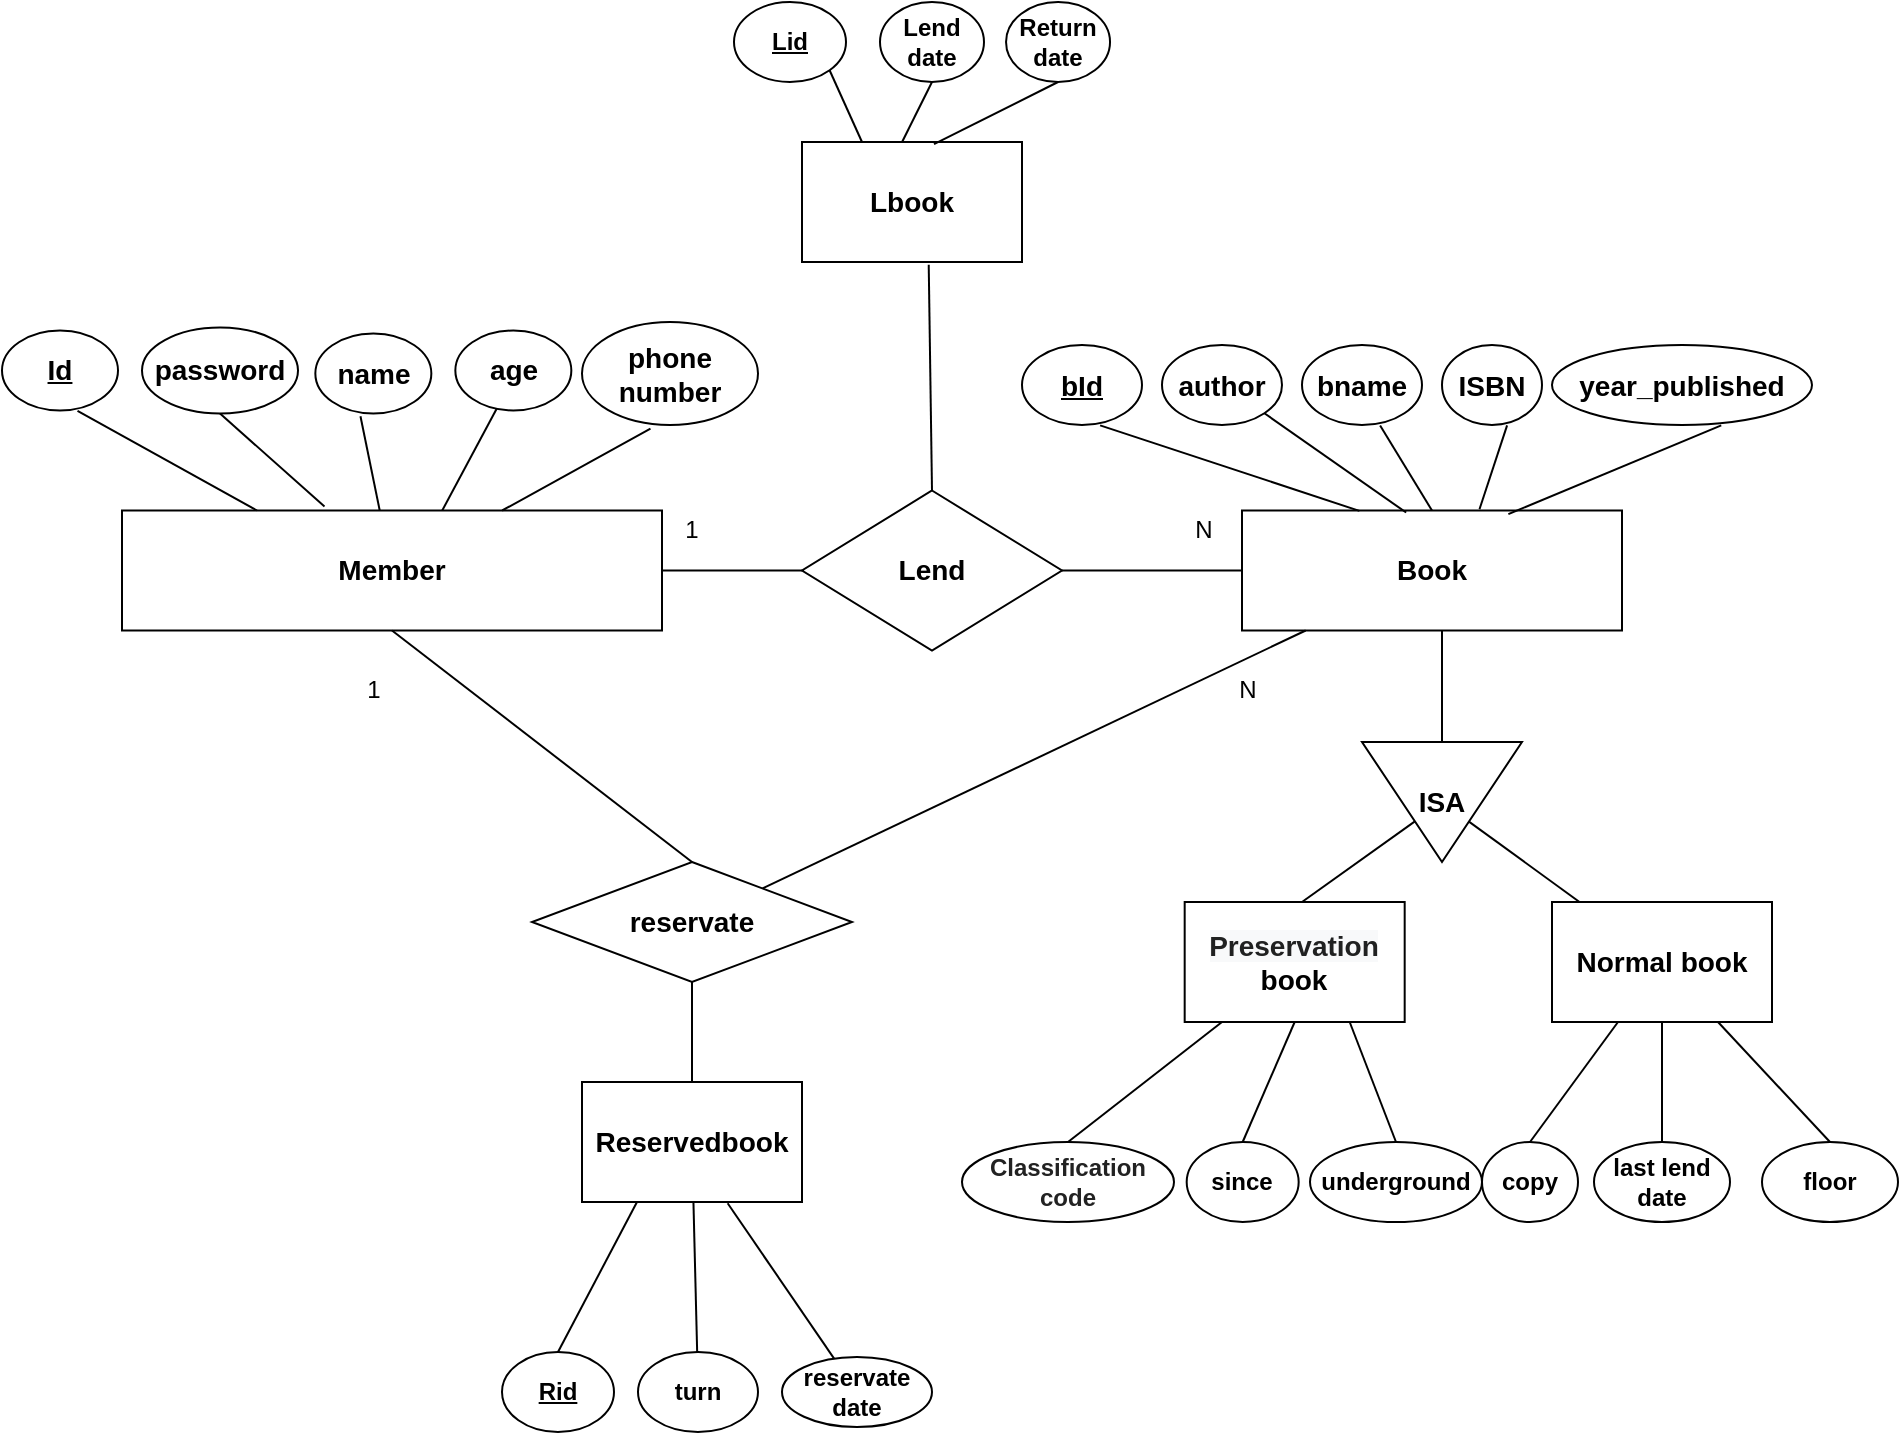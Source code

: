 <mxfile version="13.7.9" type="github">
  <diagram id="R2lEEEUBdFMjLlhIrx00" name="Page-1">
    <mxGraphModel dx="680" dy="727" grid="1" gridSize="10" guides="1" tooltips="1" connect="1" arrows="1" fold="1" page="1" pageScale="1" pageWidth="850" pageHeight="1100" math="0" shadow="0" extFonts="Permanent Marker^https://fonts.googleapis.com/css?family=Permanent+Marker">
      <root>
        <mxCell id="0" />
        <mxCell id="1" parent="0" />
        <mxCell id="YOg1Quj3FaW0oakPer5X-5" value="&lt;span style=&quot;font-size: 14px&quot;&gt;&lt;b&gt;Member&lt;/b&gt;&lt;/span&gt;" style="rounded=0;whiteSpace=wrap;html=1;" parent="1" vertex="1">
          <mxGeometry x="80" y="334.25" width="270" height="60" as="geometry" />
        </mxCell>
        <mxCell id="YOg1Quj3FaW0oakPer5X-7" value="" style="endArrow=none;html=1;entryX=0.651;entryY=1.005;entryDx=0;entryDy=0;entryPerimeter=0;exitX=0.25;exitY=0;exitDx=0;exitDy=0;" parent="1" source="YOg1Quj3FaW0oakPer5X-5" target="YOg1Quj3FaW0oakPer5X-8" edge="1">
          <mxGeometry width="50" height="50" relative="1" as="geometry">
            <mxPoint x="92.58" y="325.27" as="sourcePoint" />
            <mxPoint x="90" y="284.25" as="targetPoint" />
            <Array as="points" />
          </mxGeometry>
        </mxCell>
        <mxCell id="YOg1Quj3FaW0oakPer5X-8" value="&lt;b&gt;&lt;u&gt;&lt;font style=&quot;font-size: 14px&quot;&gt;Id&lt;/font&gt;&lt;/u&gt;&lt;/b&gt;" style="ellipse;whiteSpace=wrap;html=1;" parent="1" vertex="1">
          <mxGeometry x="20" y="244.25" width="58" height="40" as="geometry" />
        </mxCell>
        <mxCell id="YOg1Quj3FaW0oakPer5X-9" value="" style="endArrow=none;html=1;exitX=0.375;exitY=-0.033;exitDx=0;exitDy=0;entryX=0.5;entryY=1;entryDx=0;entryDy=0;exitPerimeter=0;" parent="1" source="YOg1Quj3FaW0oakPer5X-5" target="YOg1Quj3FaW0oakPer5X-10" edge="1">
          <mxGeometry width="50" height="50" relative="1" as="geometry">
            <mxPoint x="122.46" y="324.25" as="sourcePoint" />
            <mxPoint x="170" y="287.25" as="targetPoint" />
            <Array as="points" />
          </mxGeometry>
        </mxCell>
        <mxCell id="YOg1Quj3FaW0oakPer5X-10" value="&lt;b&gt;&lt;font style=&quot;font-size: 14px&quot;&gt;password&lt;/font&gt;&lt;/b&gt;" style="ellipse;whiteSpace=wrap;html=1;" parent="1" vertex="1">
          <mxGeometry x="90" y="242.75" width="78" height="43" as="geometry" />
        </mxCell>
        <mxCell id="YOg1Quj3FaW0oakPer5X-11" value="" style="endArrow=none;html=1;entryX=0.389;entryY=1.035;entryDx=0;entryDy=0;entryPerimeter=0;" parent="1" source="YOg1Quj3FaW0oakPer5X-5" target="YOg1Quj3FaW0oakPer5X-12" edge="1">
          <mxGeometry width="50" height="50" relative="1" as="geometry">
            <mxPoint x="169.997" y="324.25" as="sourcePoint" />
            <mxPoint x="226.67" y="284.25" as="targetPoint" />
          </mxGeometry>
        </mxCell>
        <mxCell id="YOg1Quj3FaW0oakPer5X-12" value="&lt;font style=&quot;font-size: 14px&quot;&gt;&lt;b&gt;name&lt;/b&gt;&lt;/font&gt;" style="ellipse;whiteSpace=wrap;html=1;" parent="1" vertex="1">
          <mxGeometry x="176.67" y="245.75" width="58" height="40" as="geometry" />
        </mxCell>
        <mxCell id="YOg1Quj3FaW0oakPer5X-16" value="" style="endArrow=none;html=1;exitX=0.593;exitY=0;exitDx=0;exitDy=0;entryX=0.362;entryY=0.963;entryDx=0;entryDy=0;entryPerimeter=0;exitPerimeter=0;" parent="1" source="YOg1Quj3FaW0oakPer5X-5" target="YOg1Quj3FaW0oakPer5X-17" edge="1">
          <mxGeometry width="50" height="50" relative="1" as="geometry">
            <mxPoint x="191.67" y="324.25" as="sourcePoint" />
            <mxPoint x="270" y="285.25" as="targetPoint" />
          </mxGeometry>
        </mxCell>
        <mxCell id="YOg1Quj3FaW0oakPer5X-17" value="&lt;font style=&quot;font-size: 14px&quot;&gt;&lt;b&gt;age&lt;/b&gt;&lt;/font&gt;" style="ellipse;whiteSpace=wrap;html=1;" parent="1" vertex="1">
          <mxGeometry x="246.67" y="244.25" width="58" height="40" as="geometry" />
        </mxCell>
        <mxCell id="YOg1Quj3FaW0oakPer5X-20" value="" style="endArrow=none;html=1;entryX=0.389;entryY=1.035;entryDx=0;entryDy=0;entryPerimeter=0;exitX=0.704;exitY=0;exitDx=0;exitDy=0;exitPerimeter=0;" parent="1" source="YOg1Quj3FaW0oakPer5X-5" target="YOg1Quj3FaW0oakPer5X-21" edge="1">
          <mxGeometry width="50" height="50" relative="1" as="geometry">
            <mxPoint x="320.61" y="334.25" as="sourcePoint" />
            <mxPoint x="370" y="284.25" as="targetPoint" />
          </mxGeometry>
        </mxCell>
        <mxCell id="YOg1Quj3FaW0oakPer5X-21" value="&lt;font style=&quot;font-size: 14px&quot;&gt;&lt;b&gt;phone&lt;br&gt;number&lt;br&gt;&lt;/b&gt;&lt;/font&gt;" style="ellipse;whiteSpace=wrap;html=1;" parent="1" vertex="1">
          <mxGeometry x="310" y="240" width="88" height="51.5" as="geometry" />
        </mxCell>
        <mxCell id="YOg1Quj3FaW0oakPer5X-25" value="&lt;b style=&quot;font-size: 14px&quot;&gt;Lend&lt;/b&gt;" style="rhombus;whiteSpace=wrap;html=1;" parent="1" vertex="1">
          <mxGeometry x="420" y="324.25" width="130" height="80" as="geometry" />
        </mxCell>
        <mxCell id="YOg1Quj3FaW0oakPer5X-26" value="" style="endArrow=none;html=1;entryX=0;entryY=0.5;entryDx=0;entryDy=0;exitX=1;exitY=0.5;exitDx=0;exitDy=0;fontStyle=1" parent="1" source="YOg1Quj3FaW0oakPer5X-5" target="YOg1Quj3FaW0oakPer5X-25" edge="1">
          <mxGeometry width="50" height="50" relative="1" as="geometry">
            <mxPoint x="370" y="384.25" as="sourcePoint" />
            <mxPoint x="420" y="334.25" as="targetPoint" />
          </mxGeometry>
        </mxCell>
        <mxCell id="YOg1Quj3FaW0oakPer5X-27" value="" style="endArrow=none;html=1;exitX=1;exitY=0.5;exitDx=0;exitDy=0;entryX=0;entryY=0.5;entryDx=0;entryDy=0;" parent="1" source="YOg1Quj3FaW0oakPer5X-25" target="YOg1Quj3FaW0oakPer5X-29" edge="1">
          <mxGeometry width="50" height="50" relative="1" as="geometry">
            <mxPoint x="590" y="434.25" as="sourcePoint" />
            <mxPoint x="640" y="364.25" as="targetPoint" />
          </mxGeometry>
        </mxCell>
        <mxCell id="YOg1Quj3FaW0oakPer5X-29" value="&lt;span style=&quot;font-size: 14px&quot;&gt;&lt;b&gt;Book&lt;/b&gt;&lt;/span&gt;" style="rounded=0;whiteSpace=wrap;html=1;" parent="1" vertex="1">
          <mxGeometry x="640" y="334.25" width="190" height="60" as="geometry" />
        </mxCell>
        <mxCell id="YOg1Quj3FaW0oakPer5X-31" value="" style="endArrow=none;html=1;entryX=0.651;entryY=1.005;entryDx=0;entryDy=0;entryPerimeter=0;exitX=0.309;exitY=0.003;exitDx=0;exitDy=0;exitPerimeter=0;" parent="1" source="YOg1Quj3FaW0oakPer5X-29" target="YOg1Quj3FaW0oakPer5X-32" edge="1">
          <mxGeometry width="50" height="50" relative="1" as="geometry">
            <mxPoint x="697.5" y="334.25" as="sourcePoint" />
            <mxPoint x="640" y="284.25" as="targetPoint" />
            <Array as="points" />
          </mxGeometry>
        </mxCell>
        <mxCell id="YOg1Quj3FaW0oakPer5X-32" value="&lt;b&gt;&lt;u&gt;&lt;font style=&quot;font-size: 14px&quot;&gt;bId&lt;/font&gt;&lt;/u&gt;&lt;/b&gt;" style="ellipse;whiteSpace=wrap;html=1;" parent="1" vertex="1">
          <mxGeometry x="530" y="251.5" width="60" height="40" as="geometry" />
        </mxCell>
        <mxCell id="YOg1Quj3FaW0oakPer5X-35" value="1" style="text;html=1;strokeColor=none;fillColor=none;align=center;verticalAlign=middle;whiteSpace=wrap;rounded=0;" parent="1" vertex="1">
          <mxGeometry x="354" y="334.25" width="22" height="20" as="geometry" />
        </mxCell>
        <mxCell id="YOg1Quj3FaW0oakPer5X-36" value="N" style="text;html=1;strokeColor=none;fillColor=none;align=center;verticalAlign=middle;whiteSpace=wrap;rounded=0;" parent="1" vertex="1">
          <mxGeometry x="610" y="334.25" width="22" height="20" as="geometry" />
        </mxCell>
        <mxCell id="YOg1Quj3FaW0oakPer5X-38" value="" style="endArrow=none;html=1;entryX=0;entryY=0;entryDx=0;entryDy=0;exitX=0.432;exitY=0.017;exitDx=0;exitDy=0;exitPerimeter=0;" parent="1" source="YOg1Quj3FaW0oakPer5X-29" target="YOg1Quj3FaW0oakPer5X-39" edge="1">
          <mxGeometry width="50" height="50" relative="1" as="geometry">
            <mxPoint x="803.15" y="335.45" as="sourcePoint" />
            <mxPoint x="730" y="284.25" as="targetPoint" />
            <Array as="points" />
          </mxGeometry>
        </mxCell>
        <mxCell id="YOg1Quj3FaW0oakPer5X-39" value="&lt;span style=&quot;font-size: 14px&quot;&gt;&lt;b&gt;author&lt;/b&gt;&lt;/span&gt;" style="ellipse;whiteSpace=wrap;html=1;direction=west;" parent="1" vertex="1">
          <mxGeometry x="600" y="251.5" width="60" height="40" as="geometry" />
        </mxCell>
        <mxCell id="YOg1Quj3FaW0oakPer5X-40" value="" style="endArrow=none;html=1;entryX=0.651;entryY=1.005;entryDx=0;entryDy=0;entryPerimeter=0;exitX=0.5;exitY=0;exitDx=0;exitDy=0;" parent="1" source="YOg1Quj3FaW0oakPer5X-29" target="YOg1Quj3FaW0oakPer5X-41" edge="1">
          <mxGeometry width="50" height="50" relative="1" as="geometry">
            <mxPoint x="893.15" y="329.7" as="sourcePoint" />
            <mxPoint x="820" y="278.5" as="targetPoint" />
            <Array as="points" />
          </mxGeometry>
        </mxCell>
        <mxCell id="YOg1Quj3FaW0oakPer5X-41" value="&lt;span style=&quot;font-size: 14px&quot;&gt;&lt;b&gt;bname&lt;/b&gt;&lt;/span&gt;" style="ellipse;whiteSpace=wrap;html=1;" parent="1" vertex="1">
          <mxGeometry x="670" y="251.5" width="60" height="40" as="geometry" />
        </mxCell>
        <mxCell id="YOg1Quj3FaW0oakPer5X-44" value="" style="endArrow=none;html=1;entryX=0.651;entryY=1.005;entryDx=0;entryDy=0;entryPerimeter=0;exitX=0.625;exitY=-0.01;exitDx=0;exitDy=0;exitPerimeter=0;" parent="1" source="YOg1Quj3FaW0oakPer5X-29" target="YOg1Quj3FaW0oakPer5X-45" edge="1">
          <mxGeometry width="50" height="50" relative="1" as="geometry">
            <mxPoint x="825" y="334.25" as="sourcePoint" />
            <mxPoint x="910" y="278.5" as="targetPoint" />
            <Array as="points" />
          </mxGeometry>
        </mxCell>
        <mxCell id="YOg1Quj3FaW0oakPer5X-45" value="&lt;span style=&quot;font-size: 14px&quot;&gt;&lt;b&gt;ISBN&lt;/b&gt;&lt;/span&gt;" style="ellipse;whiteSpace=wrap;html=1;" parent="1" vertex="1">
          <mxGeometry x="740" y="251.5" width="50" height="40" as="geometry" />
        </mxCell>
        <mxCell id="YOg1Quj3FaW0oakPer5X-46" value="" style="endArrow=none;html=1;entryX=0.651;entryY=1.005;entryDx=0;entryDy=0;entryPerimeter=0;exitX=0.701;exitY=0.03;exitDx=0;exitDy=0;exitPerimeter=0;" parent="1" source="YOg1Quj3FaW0oakPer5X-29" target="YOg1Quj3FaW0oakPer5X-47" edge="1">
          <mxGeometry width="50" height="50" relative="1" as="geometry">
            <mxPoint x="825" y="331.25" as="sourcePoint" />
            <mxPoint x="910" y="275.5" as="targetPoint" />
            <Array as="points" />
          </mxGeometry>
        </mxCell>
        <mxCell id="YOg1Quj3FaW0oakPer5X-47" value="&lt;span style=&quot;font-size: 14px&quot;&gt;&lt;b&gt;year_published&lt;/b&gt;&lt;/span&gt;" style="ellipse;whiteSpace=wrap;html=1;" parent="1" vertex="1">
          <mxGeometry x="795" y="251.5" width="130" height="40" as="geometry" />
        </mxCell>
        <mxCell id="YOg1Quj3FaW0oakPer5X-50" value="" style="endArrow=none;html=1;exitX=0.5;exitY=0;exitDx=0;exitDy=0;entryX=0.576;entryY=1.023;entryDx=0;entryDy=0;entryPerimeter=0;" parent="1" source="YOg1Quj3FaW0oakPer5X-25" target="YOg1Quj3FaW0oakPer5X-51" edge="1">
          <mxGeometry width="50" height="50" relative="1" as="geometry">
            <mxPoint x="490" y="320" as="sourcePoint" />
            <mxPoint x="485" y="220" as="targetPoint" />
          </mxGeometry>
        </mxCell>
        <mxCell id="YOg1Quj3FaW0oakPer5X-51" value="&lt;font style=&quot;font-size: 14px&quot;&gt;&lt;b&gt;Lbook&lt;/b&gt;&lt;/font&gt;" style="rounded=0;whiteSpace=wrap;html=1;" parent="1" vertex="1">
          <mxGeometry x="420" y="150" width="110" height="60" as="geometry" />
        </mxCell>
        <mxCell id="YOg1Quj3FaW0oakPer5X-52" value="" style="endArrow=none;html=1;exitX=0.25;exitY=0;exitDx=0;exitDy=0;entryX=1;entryY=1;entryDx=0;entryDy=0;" parent="1" target="YOg1Quj3FaW0oakPer5X-54" edge="1">
          <mxGeometry width="50" height="50" relative="1" as="geometry">
            <mxPoint x="450" y="150" as="sourcePoint" />
            <mxPoint x="362.5" y="110" as="targetPoint" />
          </mxGeometry>
        </mxCell>
        <mxCell id="YOg1Quj3FaW0oakPer5X-54" value="&lt;b&gt;&lt;u&gt;Lid&lt;/u&gt;&lt;/b&gt;" style="ellipse;whiteSpace=wrap;html=1;" parent="1" vertex="1">
          <mxGeometry x="386" y="80" width="56" height="40" as="geometry" />
        </mxCell>
        <mxCell id="YOg1Quj3FaW0oakPer5X-59" value="" style="endArrow=none;html=1;exitX=0.455;exitY=0;exitDx=0;exitDy=0;exitPerimeter=0;entryX=0.5;entryY=1;entryDx=0;entryDy=0;" parent="1" source="YOg1Quj3FaW0oakPer5X-51" target="YOg1Quj3FaW0oakPer5X-60" edge="1">
          <mxGeometry width="50" height="50" relative="1" as="geometry">
            <mxPoint x="475.98" y="157.78" as="sourcePoint" />
            <mxPoint x="438.75" y="120" as="targetPoint" />
          </mxGeometry>
        </mxCell>
        <mxCell id="YOg1Quj3FaW0oakPer5X-60" value="&lt;b&gt;Lend date&lt;/b&gt;" style="ellipse;whiteSpace=wrap;html=1;" parent="1" vertex="1">
          <mxGeometry x="459" y="80" width="52" height="40" as="geometry" />
        </mxCell>
        <mxCell id="YOg1Quj3FaW0oakPer5X-61" value="" style="endArrow=none;html=1;exitX=0.6;exitY=0.017;exitDx=0;exitDy=0;exitPerimeter=0;entryX=0.5;entryY=1;entryDx=0;entryDy=0;" parent="1" source="YOg1Quj3FaW0oakPer5X-51" target="YOg1Quj3FaW0oakPer5X-62" edge="1">
          <mxGeometry width="50" height="50" relative="1" as="geometry">
            <mxPoint x="590" y="147.78" as="sourcePoint" />
            <mxPoint x="552.77" y="110" as="targetPoint" />
          </mxGeometry>
        </mxCell>
        <mxCell id="YOg1Quj3FaW0oakPer5X-62" value="&lt;b&gt;Return&lt;br&gt;date&lt;/b&gt;" style="ellipse;whiteSpace=wrap;html=1;" parent="1" vertex="1">
          <mxGeometry x="522.02" y="80" width="52" height="40" as="geometry" />
        </mxCell>
        <mxCell id="YOg1Quj3FaW0oakPer5X-63" value="&lt;span style=&quot;font-size: 14px&quot;&gt;&lt;b&gt;Reservedbook&lt;/b&gt;&lt;/span&gt;" style="rounded=0;whiteSpace=wrap;html=1;" parent="1" vertex="1">
          <mxGeometry x="310" y="620" width="110" height="60" as="geometry" />
        </mxCell>
        <mxCell id="YOg1Quj3FaW0oakPer5X-64" value="" style="endArrow=none;html=1;exitX=0.5;exitY=0;exitDx=0;exitDy=0;entryX=0.25;entryY=1;entryDx=0;entryDy=0;" parent="1" source="YOg1Quj3FaW0oakPer5X-65" target="YOg1Quj3FaW0oakPer5X-63" edge="1">
          <mxGeometry width="50" height="50" relative="1" as="geometry">
            <mxPoint x="289.66" y="740" as="sourcePoint" />
            <mxPoint x="235.66" y="720" as="targetPoint" />
          </mxGeometry>
        </mxCell>
        <mxCell id="YOg1Quj3FaW0oakPer5X-65" value="&lt;b&gt;&lt;u&gt;Rid&lt;/u&gt;&lt;/b&gt;" style="ellipse;whiteSpace=wrap;html=1;" parent="1" vertex="1">
          <mxGeometry x="270" y="755" width="56" height="40" as="geometry" />
        </mxCell>
        <mxCell id="YOg1Quj3FaW0oakPer5X-70" value="" style="endArrow=none;html=1;" parent="1" source="YOg1Quj3FaW0oakPer5X-76" target="YOg1Quj3FaW0oakPer5X-63" edge="1">
          <mxGeometry width="50" height="50" relative="1" as="geometry">
            <mxPoint x="435.66" y="754" as="sourcePoint" />
            <mxPoint x="489.66" y="730" as="targetPoint" />
          </mxGeometry>
        </mxCell>
        <mxCell id="YOg1Quj3FaW0oakPer5X-73" value="" style="endArrow=none;html=1;entryX=0.5;entryY=1;entryDx=0;entryDy=0;exitX=0.5;exitY=0;exitDx=0;exitDy=0;" parent="1" source="YOg1Quj3FaW0oakPer5X-91" target="YOg1Quj3FaW0oakPer5X-5" edge="1">
          <mxGeometry width="50" height="50" relative="1" as="geometry">
            <mxPoint x="184.67" y="520" as="sourcePoint" />
            <mxPoint x="234.67" y="470" as="targetPoint" />
          </mxGeometry>
        </mxCell>
        <mxCell id="YOg1Quj3FaW0oakPer5X-74" value="1" style="text;html=1;strokeColor=none;fillColor=none;align=center;verticalAlign=middle;whiteSpace=wrap;rounded=0;" parent="1" vertex="1">
          <mxGeometry x="194.67" y="414.25" width="22" height="20" as="geometry" />
        </mxCell>
        <mxCell id="YOg1Quj3FaW0oakPer5X-75" value="N" style="text;html=1;strokeColor=none;fillColor=none;align=center;verticalAlign=middle;whiteSpace=wrap;rounded=0;" parent="1" vertex="1">
          <mxGeometry x="632" y="414.25" width="22" height="20" as="geometry" />
        </mxCell>
        <mxCell id="YOg1Quj3FaW0oakPer5X-76" value="&lt;b&gt;turn&lt;/b&gt;" style="ellipse;whiteSpace=wrap;html=1;" parent="1" vertex="1">
          <mxGeometry x="338.0" y="755" width="60" height="40" as="geometry" />
        </mxCell>
        <mxCell id="YOg1Quj3FaW0oakPer5X-77" value="&lt;b&gt;&lt;font style=&quot;font-size: 14px&quot;&gt;ISA&lt;/font&gt;&lt;/b&gt;" style="triangle;whiteSpace=wrap;html=1;direction=south;" parent="1" vertex="1">
          <mxGeometry x="700" y="450" width="80" height="60" as="geometry" />
        </mxCell>
        <mxCell id="YOg1Quj3FaW0oakPer5X-78" value="" style="endArrow=none;html=1;exitX=0;exitY=0.5;exitDx=0;exitDy=0;" parent="1" source="YOg1Quj3FaW0oakPer5X-77" edge="1">
          <mxGeometry width="50" height="50" relative="1" as="geometry">
            <mxPoint x="740" y="420" as="sourcePoint" />
            <mxPoint x="740" y="394.25" as="targetPoint" />
          </mxGeometry>
        </mxCell>
        <mxCell id="YOg1Quj3FaW0oakPer5X-79" value="&lt;font style=&quot;font-size: 14px&quot;&gt;&lt;b&gt;&lt;span style=&quot;color: rgba(0 , 0 , 0 , 0.87) ; font-family: &amp;#34;apple sd gothic neo&amp;#34; , &amp;#34;arial&amp;#34; , sans-serif ; font-style: normal ; letter-spacing: normal ; text-align: left ; text-indent: 0px ; text-transform: none ; word-spacing: 0px ; background-color: rgb(248 , 249 , 250) ; display: inline ; float: none&quot;&gt;Preservation&lt;br&gt;&lt;/span&gt;book&lt;/b&gt;&lt;/font&gt;" style="rounded=0;whiteSpace=wrap;html=1;" parent="1" vertex="1">
          <mxGeometry x="611.34" y="530" width="110" height="60" as="geometry" />
        </mxCell>
        <mxCell id="YOg1Quj3FaW0oakPer5X-80" value="" style="endArrow=none;html=1;exitX=0.5;exitY=0;exitDx=0;exitDy=0;entryX=0.5;entryY=1;entryDx=0;entryDy=0;" parent="1" source="YOg1Quj3FaW0oakPer5X-81" target="YOg1Quj3FaW0oakPer5X-79" edge="1">
          <mxGeometry width="50" height="50" relative="1" as="geometry">
            <mxPoint x="584.67" y="630" as="sourcePoint" />
            <mxPoint x="530.67" y="610" as="targetPoint" />
          </mxGeometry>
        </mxCell>
        <mxCell id="YOg1Quj3FaW0oakPer5X-81" value="&lt;b&gt;since&lt;/b&gt;" style="ellipse;whiteSpace=wrap;html=1;" parent="1" vertex="1">
          <mxGeometry x="612.34" y="650" width="56" height="40" as="geometry" />
        </mxCell>
        <mxCell id="YOg1Quj3FaW0oakPer5X-82" value="&lt;span style=&quot;font-size: 14px&quot;&gt;&lt;b&gt;Normal book&lt;/b&gt;&lt;/span&gt;" style="rounded=0;whiteSpace=wrap;html=1;" parent="1" vertex="1">
          <mxGeometry x="795.0" y="530" width="110" height="60" as="geometry" />
        </mxCell>
        <mxCell id="YOg1Quj3FaW0oakPer5X-83" value="" style="endArrow=none;html=1;exitX=0.5;exitY=0;exitDx=0;exitDy=0;entryX=0.5;entryY=1;entryDx=0;entryDy=0;" parent="1" source="YOg1Quj3FaW0oakPer5X-84" target="YOg1Quj3FaW0oakPer5X-82" edge="1">
          <mxGeometry width="50" height="50" relative="1" as="geometry">
            <mxPoint x="750.14" y="630" as="sourcePoint" />
            <mxPoint x="696.14" y="610" as="targetPoint" />
          </mxGeometry>
        </mxCell>
        <mxCell id="YOg1Quj3FaW0oakPer5X-84" value="&lt;b&gt;last lend date&lt;br&gt;&lt;/b&gt;" style="ellipse;whiteSpace=wrap;html=1;" parent="1" vertex="1">
          <mxGeometry x="816" y="650" width="68" height="40" as="geometry" />
        </mxCell>
        <mxCell id="YOg1Quj3FaW0oakPer5X-85" value="" style="endArrow=none;html=1;" parent="1" target="YOg1Quj3FaW0oakPer5X-77" edge="1">
          <mxGeometry width="50" height="50" relative="1" as="geometry">
            <mxPoint x="670" y="530" as="sourcePoint" />
            <mxPoint x="720" y="480" as="targetPoint" />
          </mxGeometry>
        </mxCell>
        <mxCell id="YOg1Quj3FaW0oakPer5X-87" value="" style="endArrow=none;html=1;" parent="1" source="YOg1Quj3FaW0oakPer5X-82" target="YOg1Quj3FaW0oakPer5X-77" edge="1">
          <mxGeometry width="50" height="50" relative="1" as="geometry">
            <mxPoint x="803" y="530" as="sourcePoint" />
            <mxPoint x="853" y="480" as="targetPoint" />
          </mxGeometry>
        </mxCell>
        <mxCell id="YOg1Quj3FaW0oakPer5X-91" value="&lt;b&gt;&lt;font style=&quot;font-size: 14px&quot;&gt;reservate&lt;/font&gt;&lt;/b&gt;" style="rhombus;whiteSpace=wrap;html=1;" parent="1" vertex="1">
          <mxGeometry x="285" y="510" width="160" height="60" as="geometry" />
        </mxCell>
        <mxCell id="YOg1Quj3FaW0oakPer5X-92" value="" style="endArrow=none;html=1;" parent="1" source="YOg1Quj3FaW0oakPer5X-91" target="YOg1Quj3FaW0oakPer5X-29" edge="1">
          <mxGeometry width="50" height="50" relative="1" as="geometry">
            <mxPoint x="470" y="520" as="sourcePoint" />
            <mxPoint x="520" y="470" as="targetPoint" />
          </mxGeometry>
        </mxCell>
        <mxCell id="YOg1Quj3FaW0oakPer5X-93" value="" style="endArrow=none;html=1;entryX=0.5;entryY=1;entryDx=0;entryDy=0;" parent="1" source="YOg1Quj3FaW0oakPer5X-63" target="YOg1Quj3FaW0oakPer5X-91" edge="1">
          <mxGeometry width="50" height="50" relative="1" as="geometry">
            <mxPoint x="350" y="620" as="sourcePoint" />
            <mxPoint x="400" y="570" as="targetPoint" />
          </mxGeometry>
        </mxCell>
        <mxCell id="R5EMC-VRELcFTd0JO-c4-1" value="&lt;b&gt;&lt;font style=&quot;font-size: 12px&quot;&gt;reservate&lt;br&gt;date&lt;/font&gt;&lt;/b&gt;" style="ellipse;whiteSpace=wrap;html=1;" vertex="1" parent="1">
          <mxGeometry x="410" y="757.5" width="75" height="35" as="geometry" />
        </mxCell>
        <mxCell id="R5EMC-VRELcFTd0JO-c4-2" value="" style="endArrow=none;html=1;entryX=0.662;entryY=1.01;entryDx=0;entryDy=0;entryPerimeter=0;" edge="1" parent="1" source="R5EMC-VRELcFTd0JO-c4-1" target="YOg1Quj3FaW0oakPer5X-63">
          <mxGeometry width="50" height="50" relative="1" as="geometry">
            <mxPoint x="419.995" y="755.175" as="sourcePoint" />
            <mxPoint x="404.96" y="680" as="targetPoint" />
          </mxGeometry>
        </mxCell>
        <mxCell id="R5EMC-VRELcFTd0JO-c4-3" value="" style="endArrow=none;html=1;exitX=0.5;exitY=0;exitDx=0;exitDy=0;" edge="1" parent="1" source="R5EMC-VRELcFTd0JO-c4-4" target="YOg1Quj3FaW0oakPer5X-82">
          <mxGeometry width="50" height="50" relative="1" as="geometry">
            <mxPoint x="834.14" y="630" as="sourcePoint" />
            <mxPoint x="934" y="590" as="targetPoint" />
          </mxGeometry>
        </mxCell>
        <mxCell id="R5EMC-VRELcFTd0JO-c4-4" value="&lt;b&gt;floor&lt;br&gt;&lt;/b&gt;" style="ellipse;whiteSpace=wrap;html=1;" vertex="1" parent="1">
          <mxGeometry x="900" y="650" width="68" height="40" as="geometry" />
        </mxCell>
        <mxCell id="R5EMC-VRELcFTd0JO-c4-5" value="" style="endArrow=none;html=1;exitX=0.5;exitY=0;exitDx=0;exitDy=0;" edge="1" parent="1" source="R5EMC-VRELcFTd0JO-c4-6" target="YOg1Quj3FaW0oakPer5X-82">
          <mxGeometry width="50" height="50" relative="1" as="geometry">
            <mxPoint x="674.14" y="630" as="sourcePoint" />
            <mxPoint x="798" y="590" as="targetPoint" />
          </mxGeometry>
        </mxCell>
        <mxCell id="R5EMC-VRELcFTd0JO-c4-6" value="&lt;b&gt;copy&lt;br&gt;&lt;/b&gt;" style="ellipse;whiteSpace=wrap;html=1;" vertex="1" parent="1">
          <mxGeometry x="760" y="650" width="48" height="40" as="geometry" />
        </mxCell>
        <mxCell id="R5EMC-VRELcFTd0JO-c4-7" value="" style="endArrow=none;html=1;exitX=0.5;exitY=0;exitDx=0;exitDy=0;entryX=0.5;entryY=1;entryDx=0;entryDy=0;" edge="1" parent="1" source="R5EMC-VRELcFTd0JO-c4-8">
          <mxGeometry width="50" height="50" relative="1" as="geometry">
            <mxPoint x="548.33" y="630" as="sourcePoint" />
            <mxPoint x="630.0" y="590" as="targetPoint" />
          </mxGeometry>
        </mxCell>
        <mxCell id="R5EMC-VRELcFTd0JO-c4-8" value="&lt;font style=&quot;font-size: 12px&quot;&gt;&lt;span style=&quot;color: rgb(34 , 34 , 34) ; font-family: &amp;#34;apple sd gothic neo&amp;#34; , &amp;#34;arial&amp;#34; , sans-serif ; text-align: left&quot;&gt;&lt;b&gt;Classification code&lt;/b&gt;&lt;/span&gt;&lt;/font&gt;" style="ellipse;whiteSpace=wrap;html=1;" vertex="1" parent="1">
          <mxGeometry x="500" y="650" width="106" height="40" as="geometry" />
        </mxCell>
        <mxCell id="R5EMC-VRELcFTd0JO-c4-9" value="" style="endArrow=none;html=1;exitX=0.5;exitY=0;exitDx=0;exitDy=0;entryX=0.75;entryY=1;entryDx=0;entryDy=0;" edge="1" parent="1" source="R5EMC-VRELcFTd0JO-c4-10" target="YOg1Quj3FaW0oakPer5X-79">
          <mxGeometry width="50" height="50" relative="1" as="geometry">
            <mxPoint x="672.33" y="630" as="sourcePoint" />
            <mxPoint x="728.01" y="579.98" as="targetPoint" />
          </mxGeometry>
        </mxCell>
        <mxCell id="R5EMC-VRELcFTd0JO-c4-10" value="&lt;b&gt;underground&lt;/b&gt;" style="ellipse;whiteSpace=wrap;html=1;" vertex="1" parent="1">
          <mxGeometry x="674" y="650" width="86" height="40" as="geometry" />
        </mxCell>
      </root>
    </mxGraphModel>
  </diagram>
</mxfile>
